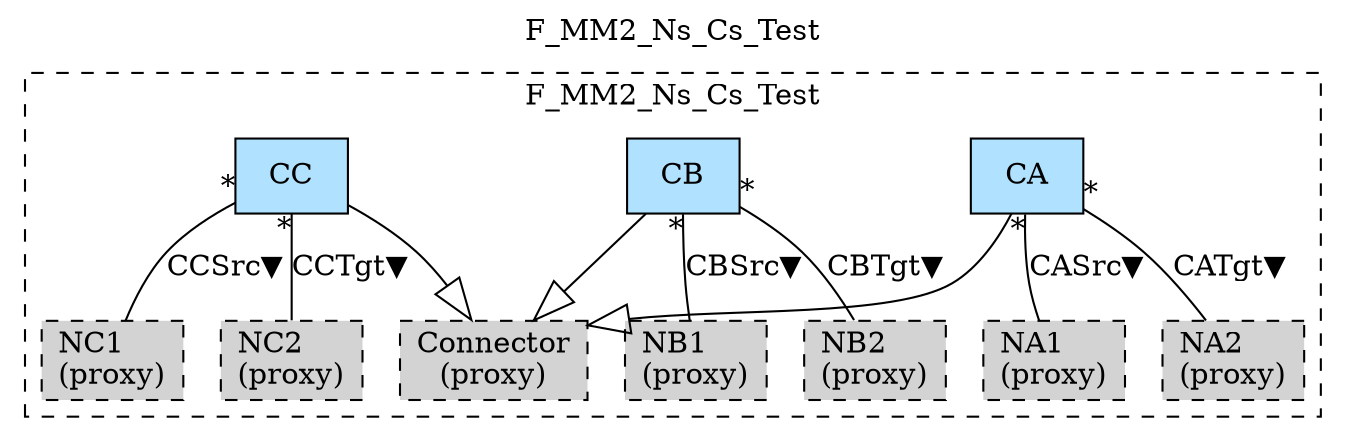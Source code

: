 digraph {graph[label=F_MM2_Ns_Cs_Test,labelloc=tl,labelfontsize=12];
subgraph cluster_F_MM2_Ns_Cs_Test{style=dashed;label=F_MM2_Ns_Cs_Test;
"PConnector"[shape=box,fillcolor=lightgray,style = "filled,dashed",label="Connector\l(proxy)"];
"PNA1"[shape=box,fillcolor=lightgray,style = "filled,dashed",label="NA1\l(proxy)"];
"PNA2"[shape=box,fillcolor=lightgray,style = "filled,dashed",label="NA2\l(proxy)"];
"PNB1"[shape=box,fillcolor=lightgray,style = "filled,dashed",label="NB1\l(proxy)"];
"PNB2"[shape=box,fillcolor=lightgray,style = "filled,dashed",label="NB2\l(proxy)"];
"CA"[shape=record,fillcolor=lightskyblue1,style = filled,label="CA"];
"CB"[shape=record,fillcolor=lightskyblue1,style = filled,label="CB"];
"CC"[shape=record,fillcolor=lightskyblue1,style = filled,label="CC"];
"PNC1"[shape=box,fillcolor=lightgray,style = "filled,dashed",label="NC1\l(proxy)"];
"PNC2"[shape=box,fillcolor=lightgray,style = "filled,dashed",label="NC2\l(proxy)"];

"CA"->"PConnector"[arrowhead=onormal,arrowsize=2.0];
"CB"->"PConnector"[arrowhead=onormal,arrowsize=2.0];
"CC"->"PConnector"[arrowhead=onormal,arrowsize=2.0];
"CA"->"PNA1"[label="CASrc▼",dir=none,taillabel="*",headlabel=""];
"CA"->"PNA2"[label="CATgt▼",dir=none,taillabel="*",headlabel=""];
"CB"->"PNB1"[label="CBSrc▼",dir=none,taillabel="*",headlabel=""];
"CB"->"PNB2"[label="CBTgt▼",dir=none,taillabel="*",headlabel=""];
"CC"->"PNC1"[label="CCSrc▼",dir=none,taillabel="*",headlabel=""];
"CC"->"PNC2"[label="CCTgt▼",dir=none,taillabel="*",headlabel=""];

}







}